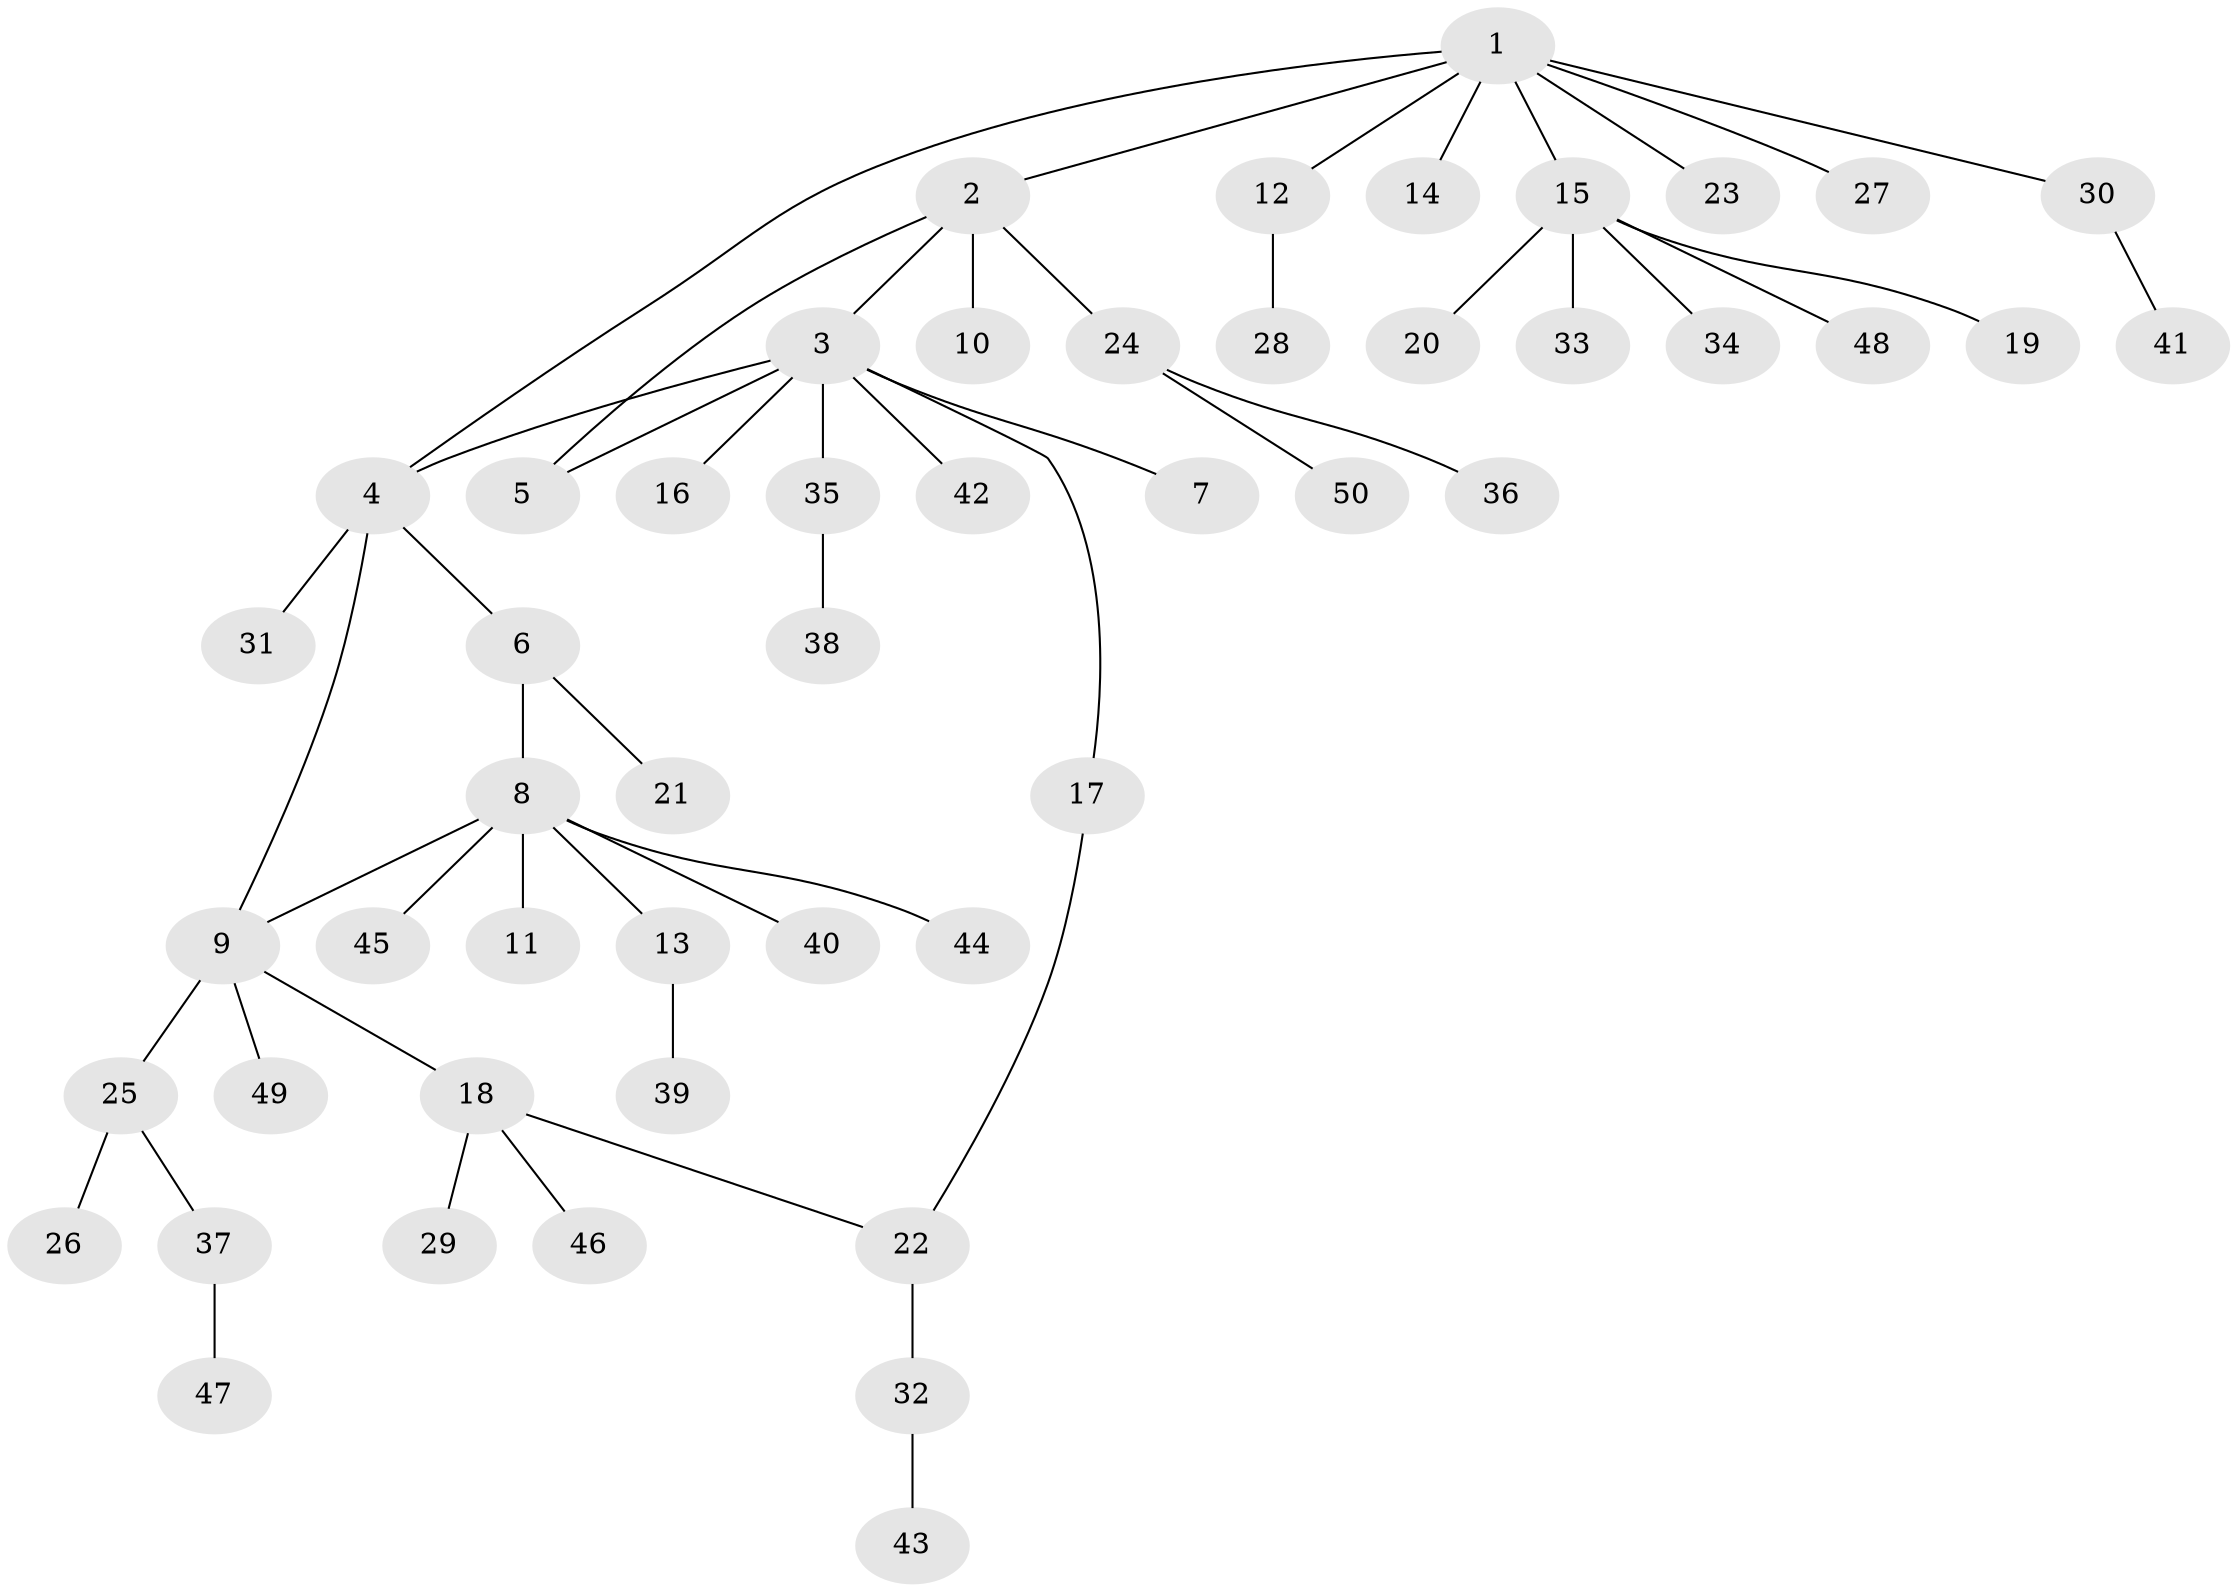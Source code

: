 // Generated by graph-tools (version 1.1) at 2025/25/03/09/25 03:25:53]
// undirected, 50 vertices, 53 edges
graph export_dot {
graph [start="1"]
  node [color=gray90,style=filled];
  1;
  2;
  3;
  4;
  5;
  6;
  7;
  8;
  9;
  10;
  11;
  12;
  13;
  14;
  15;
  16;
  17;
  18;
  19;
  20;
  21;
  22;
  23;
  24;
  25;
  26;
  27;
  28;
  29;
  30;
  31;
  32;
  33;
  34;
  35;
  36;
  37;
  38;
  39;
  40;
  41;
  42;
  43;
  44;
  45;
  46;
  47;
  48;
  49;
  50;
  1 -- 2;
  1 -- 4;
  1 -- 12;
  1 -- 14;
  1 -- 15;
  1 -- 23;
  1 -- 27;
  1 -- 30;
  2 -- 3;
  2 -- 5;
  2 -- 10;
  2 -- 24;
  3 -- 4;
  3 -- 5;
  3 -- 7;
  3 -- 16;
  3 -- 17;
  3 -- 35;
  3 -- 42;
  4 -- 6;
  4 -- 9;
  4 -- 31;
  6 -- 8;
  6 -- 21;
  8 -- 9;
  8 -- 11;
  8 -- 13;
  8 -- 40;
  8 -- 44;
  8 -- 45;
  9 -- 18;
  9 -- 25;
  9 -- 49;
  12 -- 28;
  13 -- 39;
  15 -- 19;
  15 -- 20;
  15 -- 33;
  15 -- 34;
  15 -- 48;
  17 -- 22;
  18 -- 22;
  18 -- 29;
  18 -- 46;
  22 -- 32;
  24 -- 36;
  24 -- 50;
  25 -- 26;
  25 -- 37;
  30 -- 41;
  32 -- 43;
  35 -- 38;
  37 -- 47;
}
